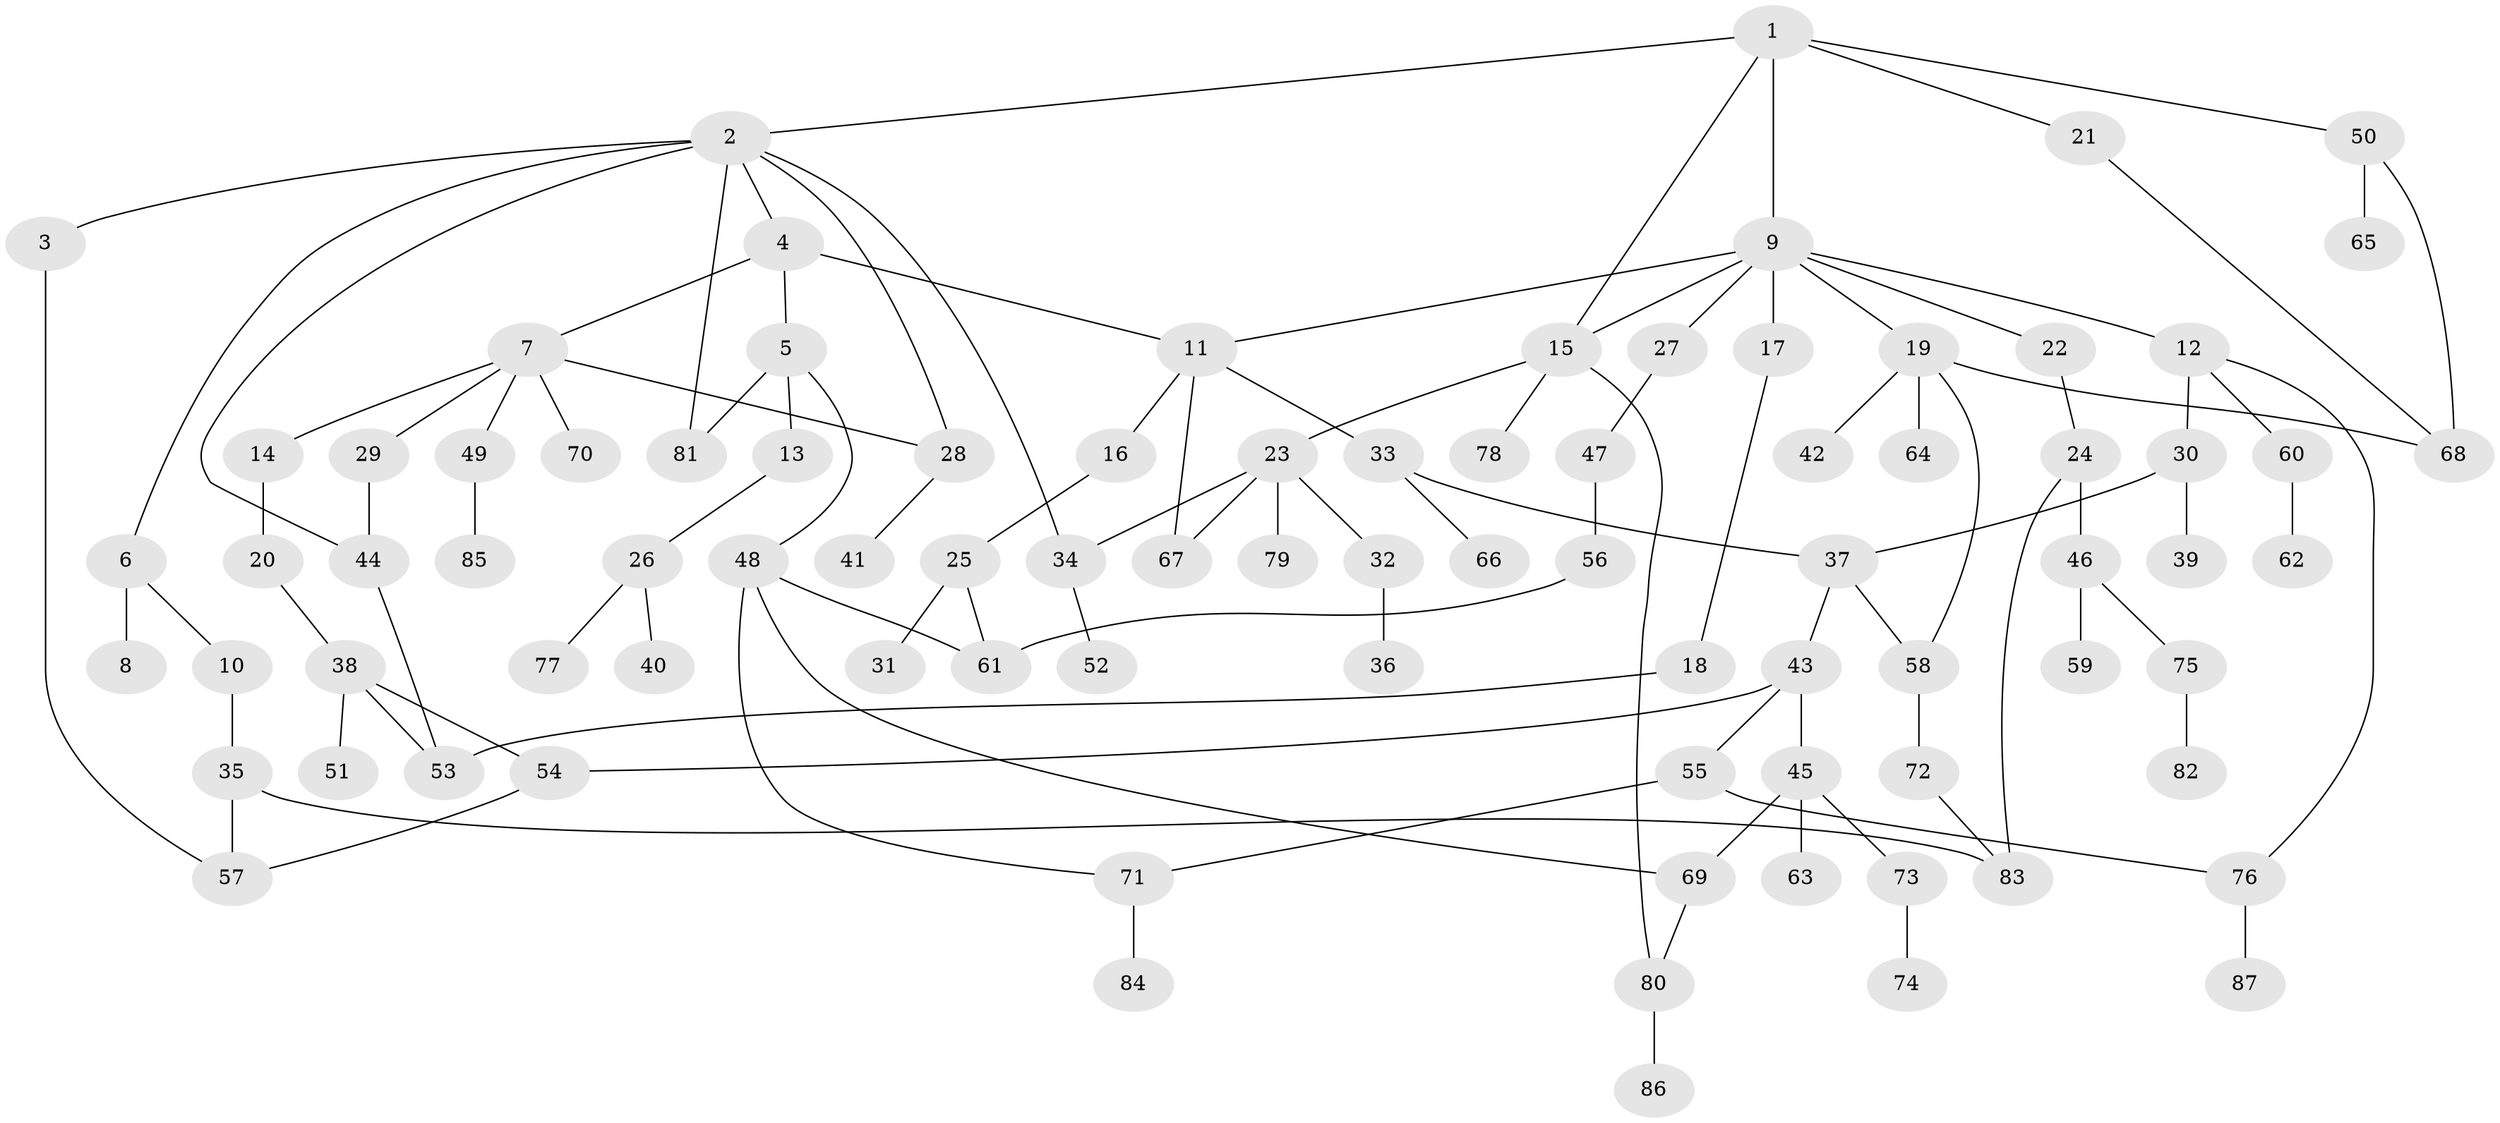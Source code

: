 // coarse degree distribution, {6: 0.027777777777777776, 8: 0.027777777777777776, 4: 0.16666666666666666, 11: 0.027777777777777776, 7: 0.05555555555555555, 3: 0.16666666666666666, 5: 0.05555555555555555, 1: 0.25, 2: 0.2222222222222222}
// Generated by graph-tools (version 1.1) at 2025/48/03/04/25 22:48:53]
// undirected, 87 vertices, 110 edges
graph export_dot {
  node [color=gray90,style=filled];
  1;
  2;
  3;
  4;
  5;
  6;
  7;
  8;
  9;
  10;
  11;
  12;
  13;
  14;
  15;
  16;
  17;
  18;
  19;
  20;
  21;
  22;
  23;
  24;
  25;
  26;
  27;
  28;
  29;
  30;
  31;
  32;
  33;
  34;
  35;
  36;
  37;
  38;
  39;
  40;
  41;
  42;
  43;
  44;
  45;
  46;
  47;
  48;
  49;
  50;
  51;
  52;
  53;
  54;
  55;
  56;
  57;
  58;
  59;
  60;
  61;
  62;
  63;
  64;
  65;
  66;
  67;
  68;
  69;
  70;
  71;
  72;
  73;
  74;
  75;
  76;
  77;
  78;
  79;
  80;
  81;
  82;
  83;
  84;
  85;
  86;
  87;
  1 -- 2;
  1 -- 9;
  1 -- 15;
  1 -- 21;
  1 -- 50;
  2 -- 3;
  2 -- 4;
  2 -- 6;
  2 -- 28;
  2 -- 44;
  2 -- 34;
  2 -- 81;
  3 -- 57;
  4 -- 5;
  4 -- 7;
  4 -- 11;
  5 -- 13;
  5 -- 48;
  5 -- 81;
  6 -- 8;
  6 -- 10;
  7 -- 14;
  7 -- 29;
  7 -- 49;
  7 -- 70;
  7 -- 28;
  9 -- 12;
  9 -- 17;
  9 -- 19;
  9 -- 22;
  9 -- 27;
  9 -- 11;
  9 -- 15;
  10 -- 35;
  11 -- 16;
  11 -- 33;
  11 -- 67;
  12 -- 30;
  12 -- 60;
  12 -- 76;
  13 -- 26;
  14 -- 20;
  15 -- 23;
  15 -- 78;
  15 -- 80;
  16 -- 25;
  17 -- 18;
  18 -- 53;
  19 -- 42;
  19 -- 64;
  19 -- 68;
  19 -- 58;
  20 -- 38;
  21 -- 68;
  22 -- 24;
  23 -- 32;
  23 -- 34;
  23 -- 67;
  23 -- 79;
  24 -- 46;
  24 -- 83;
  25 -- 31;
  25 -- 61;
  26 -- 40;
  26 -- 77;
  27 -- 47;
  28 -- 41;
  29 -- 44;
  30 -- 39;
  30 -- 37;
  32 -- 36;
  33 -- 37;
  33 -- 66;
  34 -- 52;
  35 -- 57;
  35 -- 83;
  37 -- 43;
  37 -- 58;
  38 -- 51;
  38 -- 53;
  38 -- 54;
  43 -- 45;
  43 -- 55;
  43 -- 54;
  44 -- 53;
  45 -- 63;
  45 -- 69;
  45 -- 73;
  46 -- 59;
  46 -- 75;
  47 -- 56;
  48 -- 71;
  48 -- 61;
  48 -- 69;
  49 -- 85;
  50 -- 65;
  50 -- 68;
  54 -- 57;
  55 -- 71;
  55 -- 76;
  56 -- 61;
  58 -- 72;
  60 -- 62;
  69 -- 80;
  71 -- 84;
  72 -- 83;
  73 -- 74;
  75 -- 82;
  76 -- 87;
  80 -- 86;
}
